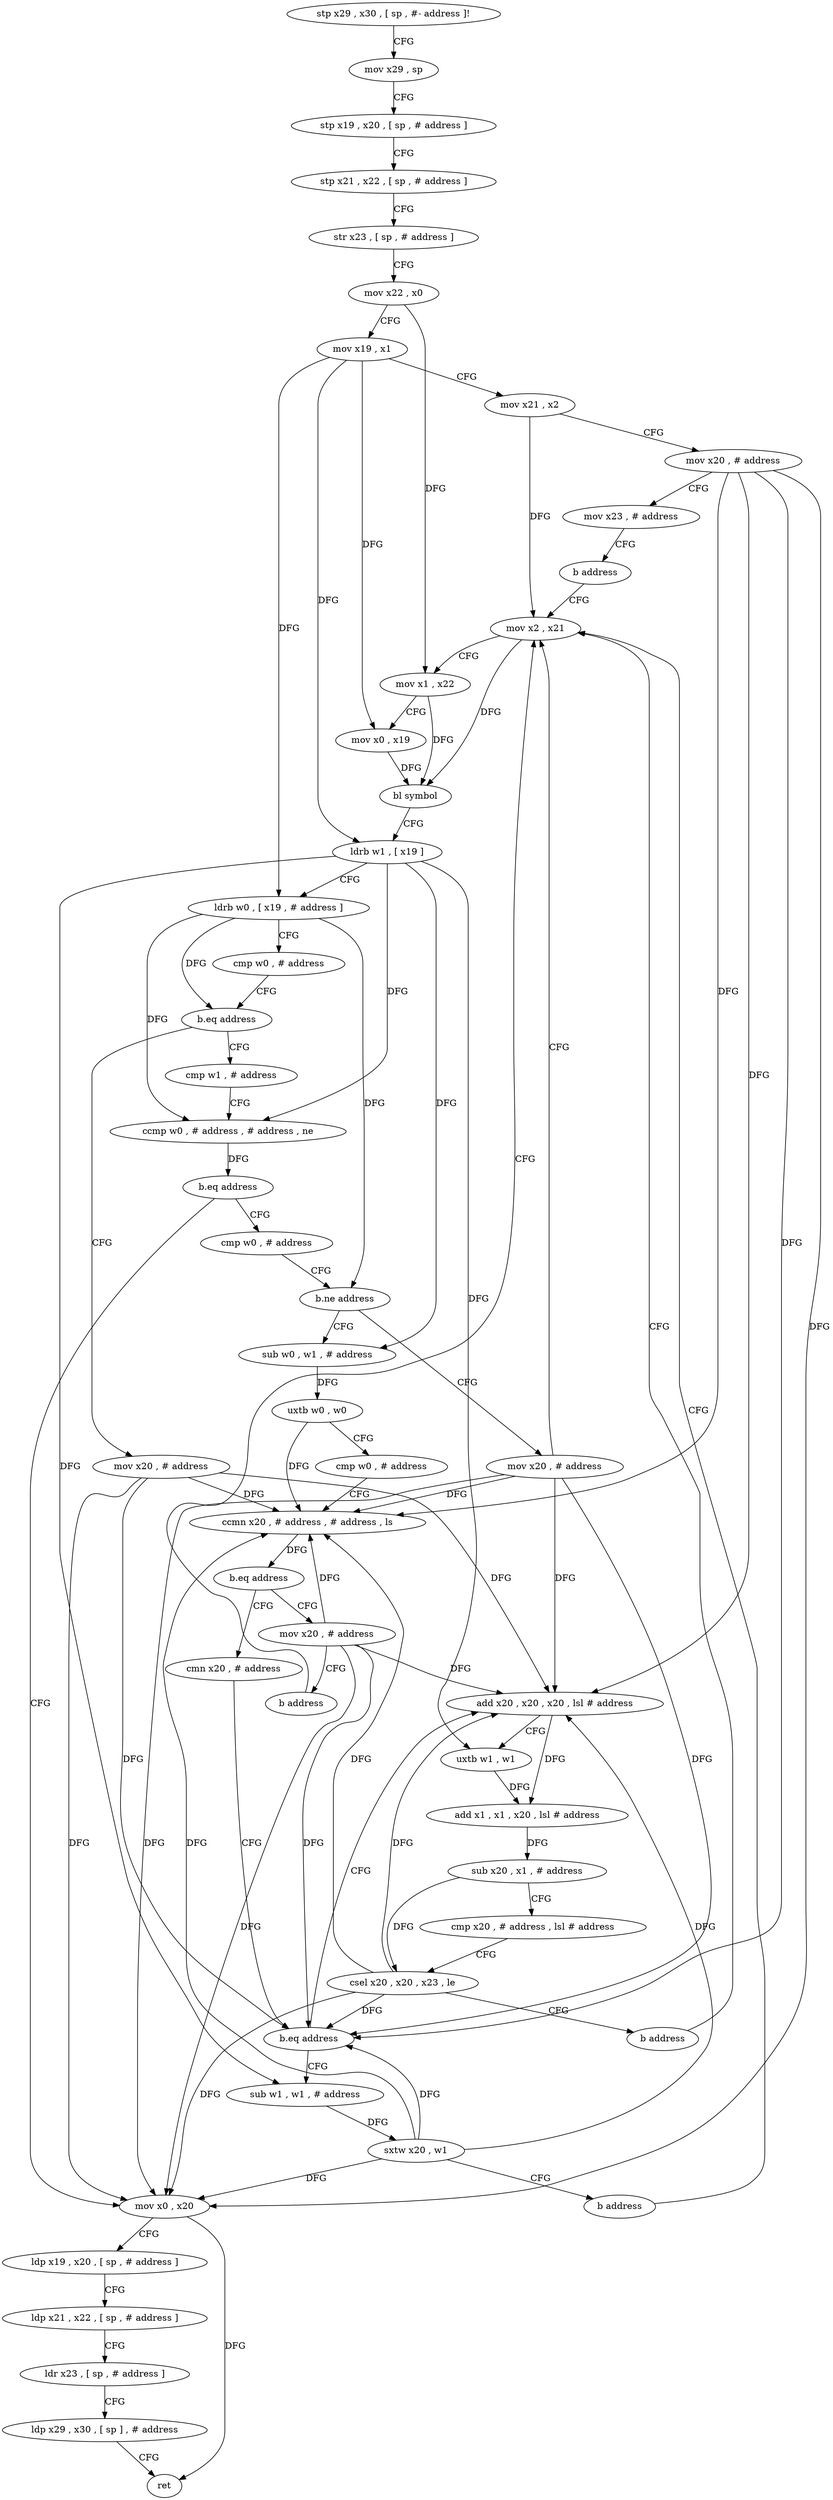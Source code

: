 digraph "func" {
"4328832" [label = "stp x29 , x30 , [ sp , #- address ]!" ]
"4328836" [label = "mov x29 , sp" ]
"4328840" [label = "stp x19 , x20 , [ sp , # address ]" ]
"4328844" [label = "stp x21 , x22 , [ sp , # address ]" ]
"4328848" [label = "str x23 , [ sp , # address ]" ]
"4328852" [label = "mov x22 , x0" ]
"4328856" [label = "mov x19 , x1" ]
"4328860" [label = "mov x21 , x2" ]
"4328864" [label = "mov x20 , # address" ]
"4328868" [label = "mov x23 , # address" ]
"4328872" [label = "b address" ]
"4328880" [label = "mov x2 , x21" ]
"4328884" [label = "mov x1 , x22" ]
"4328888" [label = "mov x0 , x19" ]
"4328892" [label = "bl symbol" ]
"4328896" [label = "ldrb w1 , [ x19 ]" ]
"4328900" [label = "ldrb w0 , [ x19 , # address ]" ]
"4328904" [label = "cmp w0 , # address" ]
"4328908" [label = "b.eq address" ]
"4329008" [label = "mov x20 , # address" ]
"4328912" [label = "cmp w1 , # address" ]
"4329012" [label = "mov x0 , x20" ]
"4328916" [label = "ccmp w0 , # address , # address , ne" ]
"4328920" [label = "b.eq address" ]
"4328924" [label = "cmp w0 , # address" ]
"4329016" [label = "ldp x19 , x20 , [ sp , # address ]" ]
"4329020" [label = "ldp x21 , x22 , [ sp , # address ]" ]
"4329024" [label = "ldr x23 , [ sp , # address ]" ]
"4329028" [label = "ldp x29 , x30 , [ sp ] , # address" ]
"4329032" [label = "ret" ]
"4328928" [label = "b.ne address" ]
"4328876" [label = "mov x20 , # address" ]
"4328932" [label = "sub w0 , w1 , # address" ]
"4328936" [label = "uxtb w0 , w0" ]
"4328940" [label = "cmp w0 , # address" ]
"4328944" [label = "ccmn x20 , # address , # address , ls" ]
"4328948" [label = "b.eq address" ]
"4328988" [label = "mov x20 , # address" ]
"4328952" [label = "cmn x20 , # address" ]
"4328992" [label = "b address" ]
"4328956" [label = "b.eq address" ]
"4328996" [label = "sub w1 , w1 , # address" ]
"4328960" [label = "add x20 , x20 , x20 , lsl # address" ]
"4329000" [label = "sxtw x20 , w1" ]
"4329004" [label = "b address" ]
"4328964" [label = "uxtb w1 , w1" ]
"4328968" [label = "add x1 , x1 , x20 , lsl # address" ]
"4328972" [label = "sub x20 , x1 , # address" ]
"4328976" [label = "cmp x20 , # address , lsl # address" ]
"4328980" [label = "csel x20 , x20 , x23 , le" ]
"4328984" [label = "b address" ]
"4328832" -> "4328836" [ label = "CFG" ]
"4328836" -> "4328840" [ label = "CFG" ]
"4328840" -> "4328844" [ label = "CFG" ]
"4328844" -> "4328848" [ label = "CFG" ]
"4328848" -> "4328852" [ label = "CFG" ]
"4328852" -> "4328856" [ label = "CFG" ]
"4328852" -> "4328884" [ label = "DFG" ]
"4328856" -> "4328860" [ label = "CFG" ]
"4328856" -> "4328888" [ label = "DFG" ]
"4328856" -> "4328896" [ label = "DFG" ]
"4328856" -> "4328900" [ label = "DFG" ]
"4328860" -> "4328864" [ label = "CFG" ]
"4328860" -> "4328880" [ label = "DFG" ]
"4328864" -> "4328868" [ label = "CFG" ]
"4328864" -> "4329012" [ label = "DFG" ]
"4328864" -> "4328944" [ label = "DFG" ]
"4328864" -> "4328956" [ label = "DFG" ]
"4328864" -> "4328960" [ label = "DFG" ]
"4328868" -> "4328872" [ label = "CFG" ]
"4328872" -> "4328880" [ label = "CFG" ]
"4328880" -> "4328884" [ label = "CFG" ]
"4328880" -> "4328892" [ label = "DFG" ]
"4328884" -> "4328888" [ label = "CFG" ]
"4328884" -> "4328892" [ label = "DFG" ]
"4328888" -> "4328892" [ label = "DFG" ]
"4328892" -> "4328896" [ label = "CFG" ]
"4328896" -> "4328900" [ label = "CFG" ]
"4328896" -> "4328916" [ label = "DFG" ]
"4328896" -> "4328932" [ label = "DFG" ]
"4328896" -> "4328996" [ label = "DFG" ]
"4328896" -> "4328964" [ label = "DFG" ]
"4328900" -> "4328904" [ label = "CFG" ]
"4328900" -> "4328908" [ label = "DFG" ]
"4328900" -> "4328916" [ label = "DFG" ]
"4328900" -> "4328928" [ label = "DFG" ]
"4328904" -> "4328908" [ label = "CFG" ]
"4328908" -> "4329008" [ label = "CFG" ]
"4328908" -> "4328912" [ label = "CFG" ]
"4329008" -> "4329012" [ label = "DFG" ]
"4329008" -> "4328944" [ label = "DFG" ]
"4329008" -> "4328956" [ label = "DFG" ]
"4329008" -> "4328960" [ label = "DFG" ]
"4328912" -> "4328916" [ label = "CFG" ]
"4329012" -> "4329016" [ label = "CFG" ]
"4329012" -> "4329032" [ label = "DFG" ]
"4328916" -> "4328920" [ label = "DFG" ]
"4328920" -> "4329012" [ label = "CFG" ]
"4328920" -> "4328924" [ label = "CFG" ]
"4328924" -> "4328928" [ label = "CFG" ]
"4329016" -> "4329020" [ label = "CFG" ]
"4329020" -> "4329024" [ label = "CFG" ]
"4329024" -> "4329028" [ label = "CFG" ]
"4329028" -> "4329032" [ label = "CFG" ]
"4328928" -> "4328876" [ label = "CFG" ]
"4328928" -> "4328932" [ label = "CFG" ]
"4328876" -> "4328880" [ label = "CFG" ]
"4328876" -> "4329012" [ label = "DFG" ]
"4328876" -> "4328944" [ label = "DFG" ]
"4328876" -> "4328956" [ label = "DFG" ]
"4328876" -> "4328960" [ label = "DFG" ]
"4328932" -> "4328936" [ label = "DFG" ]
"4328936" -> "4328940" [ label = "CFG" ]
"4328936" -> "4328944" [ label = "DFG" ]
"4328940" -> "4328944" [ label = "CFG" ]
"4328944" -> "4328948" [ label = "DFG" ]
"4328948" -> "4328988" [ label = "CFG" ]
"4328948" -> "4328952" [ label = "CFG" ]
"4328988" -> "4328992" [ label = "CFG" ]
"4328988" -> "4329012" [ label = "DFG" ]
"4328988" -> "4328944" [ label = "DFG" ]
"4328988" -> "4328956" [ label = "DFG" ]
"4328988" -> "4328960" [ label = "DFG" ]
"4328952" -> "4328956" [ label = "CFG" ]
"4328992" -> "4328880" [ label = "CFG" ]
"4328956" -> "4328996" [ label = "CFG" ]
"4328956" -> "4328960" [ label = "CFG" ]
"4328996" -> "4329000" [ label = "DFG" ]
"4328960" -> "4328964" [ label = "CFG" ]
"4328960" -> "4328968" [ label = "DFG" ]
"4329000" -> "4329004" [ label = "CFG" ]
"4329000" -> "4329012" [ label = "DFG" ]
"4329000" -> "4328944" [ label = "DFG" ]
"4329000" -> "4328956" [ label = "DFG" ]
"4329000" -> "4328960" [ label = "DFG" ]
"4329004" -> "4328880" [ label = "CFG" ]
"4328964" -> "4328968" [ label = "DFG" ]
"4328968" -> "4328972" [ label = "DFG" ]
"4328972" -> "4328976" [ label = "CFG" ]
"4328972" -> "4328980" [ label = "DFG" ]
"4328976" -> "4328980" [ label = "CFG" ]
"4328980" -> "4328984" [ label = "CFG" ]
"4328980" -> "4329012" [ label = "DFG" ]
"4328980" -> "4328944" [ label = "DFG" ]
"4328980" -> "4328956" [ label = "DFG" ]
"4328980" -> "4328960" [ label = "DFG" ]
"4328984" -> "4328880" [ label = "CFG" ]
}
